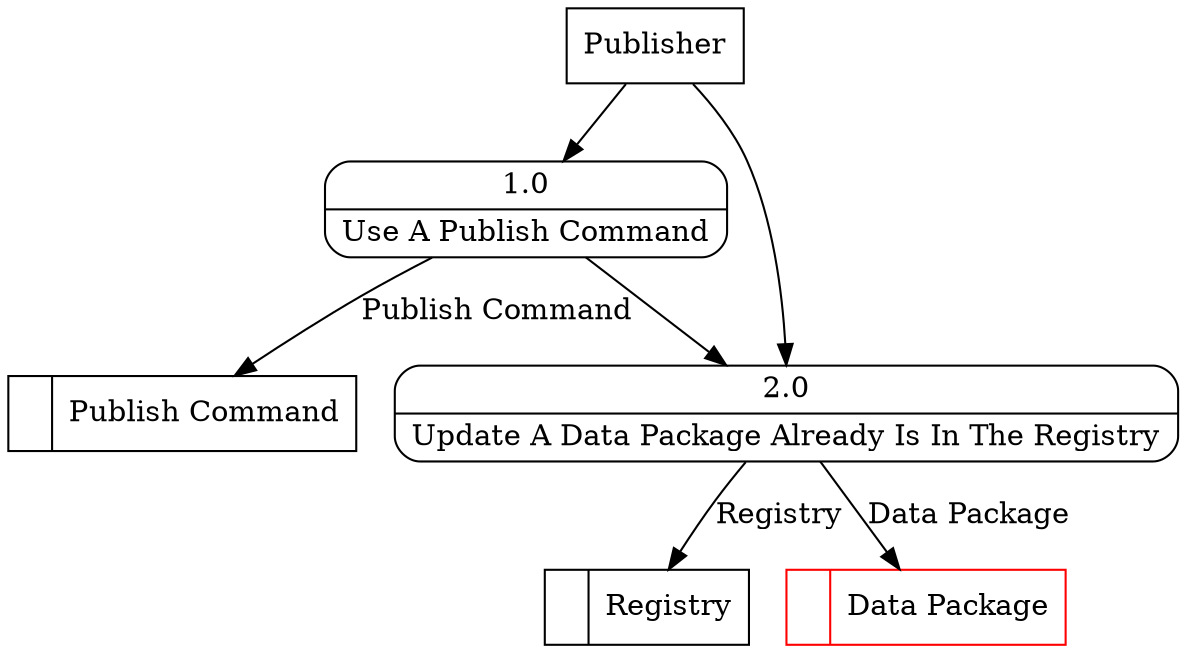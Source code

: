 digraph dfd2{ 
node[shape=record]
200 [label="<f0>  |<f1> Registry " ];
201 [label="<f0>  |<f1> Publish Command " ];
202 [label="<f0>  |<f1> Data Package " color=red];
203 [label="Publisher" shape=box];
204 [label="{<f0> 1.0|<f1> Use A Publish Command }" shape=Mrecord];
205 [label="{<f0> 2.0|<f1> Update A Data Package Already Is In The Registry }" shape=Mrecord];
203 -> 204
203 -> 205
204 -> 205
204 -> 201 [label="Publish Command"]
205 -> 202 [label="Data Package"]
205 -> 200 [label="Registry"]
}